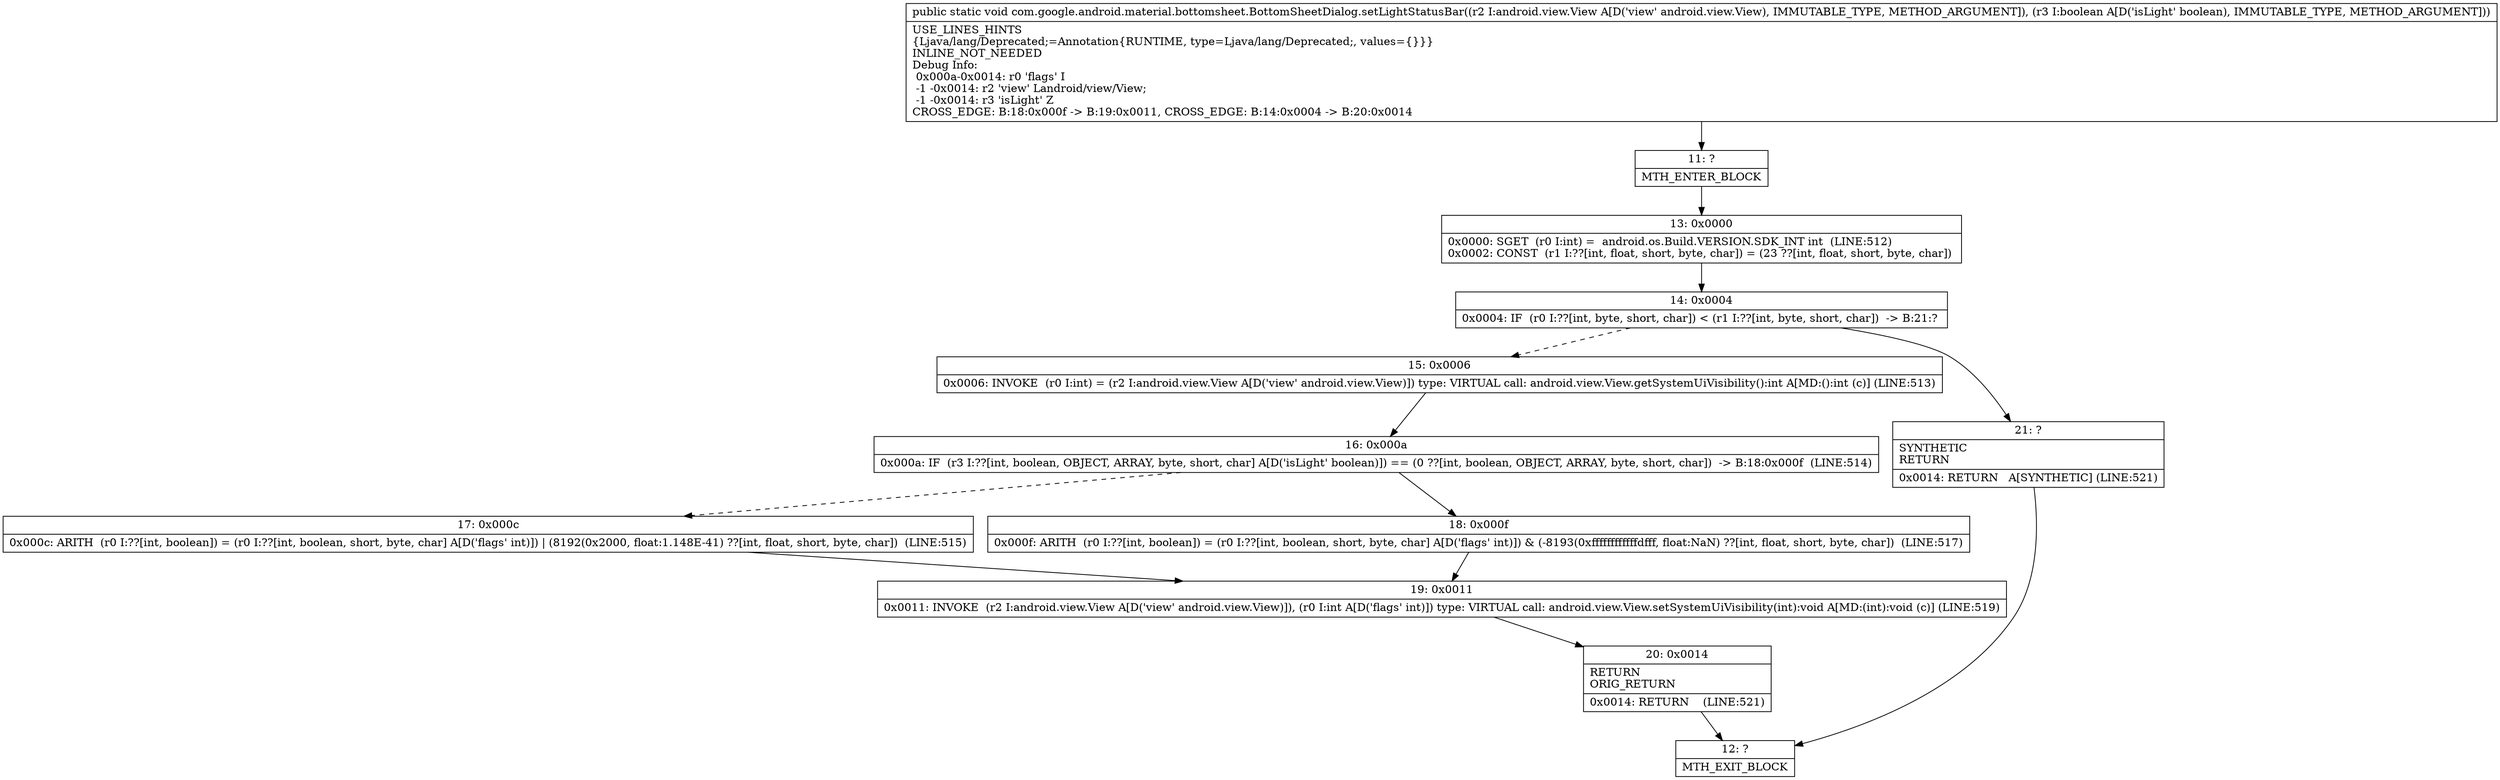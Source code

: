 digraph "CFG forcom.google.android.material.bottomsheet.BottomSheetDialog.setLightStatusBar(Landroid\/view\/View;Z)V" {
Node_11 [shape=record,label="{11\:\ ?|MTH_ENTER_BLOCK\l}"];
Node_13 [shape=record,label="{13\:\ 0x0000|0x0000: SGET  (r0 I:int) =  android.os.Build.VERSION.SDK_INT int  (LINE:512)\l0x0002: CONST  (r1 I:??[int, float, short, byte, char]) = (23 ??[int, float, short, byte, char]) \l}"];
Node_14 [shape=record,label="{14\:\ 0x0004|0x0004: IF  (r0 I:??[int, byte, short, char]) \< (r1 I:??[int, byte, short, char])  \-\> B:21:? \l}"];
Node_15 [shape=record,label="{15\:\ 0x0006|0x0006: INVOKE  (r0 I:int) = (r2 I:android.view.View A[D('view' android.view.View)]) type: VIRTUAL call: android.view.View.getSystemUiVisibility():int A[MD:():int (c)] (LINE:513)\l}"];
Node_16 [shape=record,label="{16\:\ 0x000a|0x000a: IF  (r3 I:??[int, boolean, OBJECT, ARRAY, byte, short, char] A[D('isLight' boolean)]) == (0 ??[int, boolean, OBJECT, ARRAY, byte, short, char])  \-\> B:18:0x000f  (LINE:514)\l}"];
Node_17 [shape=record,label="{17\:\ 0x000c|0x000c: ARITH  (r0 I:??[int, boolean]) = (r0 I:??[int, boolean, short, byte, char] A[D('flags' int)]) \| (8192(0x2000, float:1.148E\-41) ??[int, float, short, byte, char])  (LINE:515)\l}"];
Node_19 [shape=record,label="{19\:\ 0x0011|0x0011: INVOKE  (r2 I:android.view.View A[D('view' android.view.View)]), (r0 I:int A[D('flags' int)]) type: VIRTUAL call: android.view.View.setSystemUiVisibility(int):void A[MD:(int):void (c)] (LINE:519)\l}"];
Node_20 [shape=record,label="{20\:\ 0x0014|RETURN\lORIG_RETURN\l|0x0014: RETURN    (LINE:521)\l}"];
Node_12 [shape=record,label="{12\:\ ?|MTH_EXIT_BLOCK\l}"];
Node_18 [shape=record,label="{18\:\ 0x000f|0x000f: ARITH  (r0 I:??[int, boolean]) = (r0 I:??[int, boolean, short, byte, char] A[D('flags' int)]) & (\-8193(0xffffffffffffdfff, float:NaN) ??[int, float, short, byte, char])  (LINE:517)\l}"];
Node_21 [shape=record,label="{21\:\ ?|SYNTHETIC\lRETURN\l|0x0014: RETURN   A[SYNTHETIC] (LINE:521)\l}"];
MethodNode[shape=record,label="{public static void com.google.android.material.bottomsheet.BottomSheetDialog.setLightStatusBar((r2 I:android.view.View A[D('view' android.view.View), IMMUTABLE_TYPE, METHOD_ARGUMENT]), (r3 I:boolean A[D('isLight' boolean), IMMUTABLE_TYPE, METHOD_ARGUMENT]))  | USE_LINES_HINTS\l\{Ljava\/lang\/Deprecated;=Annotation\{RUNTIME, type=Ljava\/lang\/Deprecated;, values=\{\}\}\}\lINLINE_NOT_NEEDED\lDebug Info:\l  0x000a\-0x0014: r0 'flags' I\l  \-1 \-0x0014: r2 'view' Landroid\/view\/View;\l  \-1 \-0x0014: r3 'isLight' Z\lCROSS_EDGE: B:18:0x000f \-\> B:19:0x0011, CROSS_EDGE: B:14:0x0004 \-\> B:20:0x0014\l}"];
MethodNode -> Node_11;Node_11 -> Node_13;
Node_13 -> Node_14;
Node_14 -> Node_15[style=dashed];
Node_14 -> Node_21;
Node_15 -> Node_16;
Node_16 -> Node_17[style=dashed];
Node_16 -> Node_18;
Node_17 -> Node_19;
Node_19 -> Node_20;
Node_20 -> Node_12;
Node_18 -> Node_19;
Node_21 -> Node_12;
}

